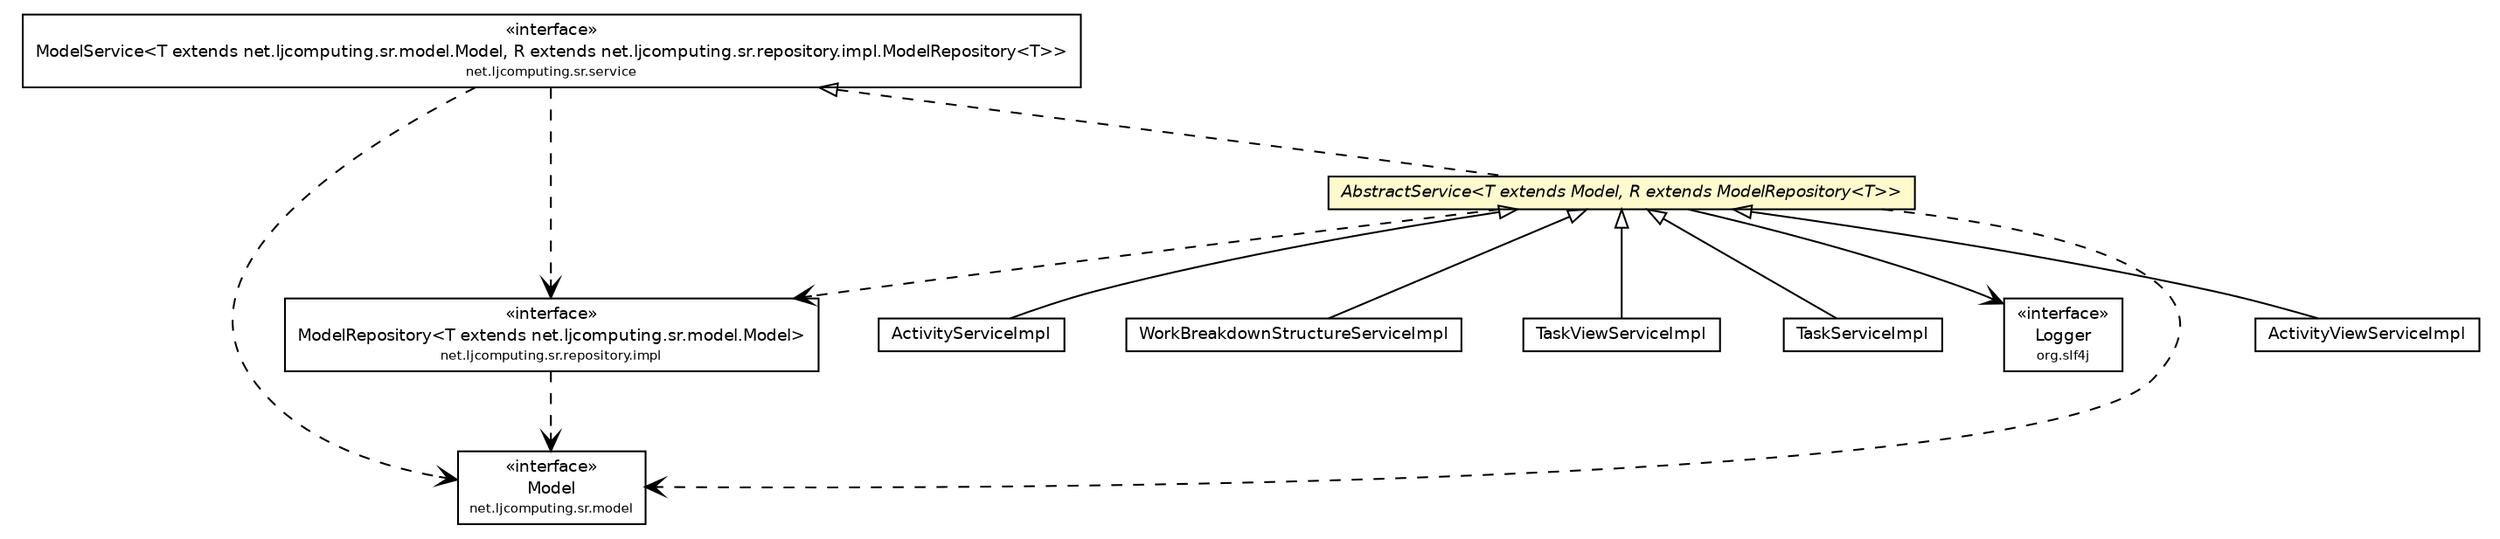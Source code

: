 #!/usr/local/bin/dot
#
# Class diagram 
# Generated by UMLGraph version R5_6 (http://www.umlgraph.org/)
#

digraph G {
	edge [fontname="Helvetica",fontsize=10,labelfontname="Helvetica",labelfontsize=10];
	node [fontname="Helvetica",fontsize=10,shape=plaintext];
	nodesep=0.25;
	ranksep=0.5;
	// net.ljcomputing.sr.repository.impl.ModelRepository<T extends net.ljcomputing.sr.model.Model>
	c2162 [label=<<table title="net.ljcomputing.sr.repository.impl.ModelRepository" border="0" cellborder="1" cellspacing="0" cellpadding="2" port="p" href="../../repository/impl/ModelRepository.html">
		<tr><td><table border="0" cellspacing="0" cellpadding="1">
<tr><td align="center" balign="center"> &#171;interface&#187; </td></tr>
<tr><td align="center" balign="center"> ModelRepository&lt;T extends net.ljcomputing.sr.model.Model&gt; </td></tr>
<tr><td align="center" balign="center"><font point-size="7.0"> net.ljcomputing.sr.repository.impl </font></td></tr>
		</table></td></tr>
		</table>>, URL="../../repository/impl/ModelRepository.html", fontname="Helvetica", fontcolor="black", fontsize=9.0];
	// net.ljcomputing.sr.model.Model
	c2201 [label=<<table title="net.ljcomputing.sr.model.Model" border="0" cellborder="1" cellspacing="0" cellpadding="2" port="p" href="../../model/Model.html">
		<tr><td><table border="0" cellspacing="0" cellpadding="1">
<tr><td align="center" balign="center"> &#171;interface&#187; </td></tr>
<tr><td align="center" balign="center"> Model </td></tr>
<tr><td align="center" balign="center"><font point-size="7.0"> net.ljcomputing.sr.model </font></td></tr>
		</table></td></tr>
		</table>>, URL="../../model/Model.html", fontname="Helvetica", fontcolor="black", fontsize=9.0];
	// net.ljcomputing.sr.service.ModelService<T extends net.ljcomputing.sr.model.Model, R extends net.ljcomputing.sr.repository.impl.ModelRepository<T>>
	c2207 [label=<<table title="net.ljcomputing.sr.service.ModelService" border="0" cellborder="1" cellspacing="0" cellpadding="2" port="p" href="../ModelService.html">
		<tr><td><table border="0" cellspacing="0" cellpadding="1">
<tr><td align="center" balign="center"> &#171;interface&#187; </td></tr>
<tr><td align="center" balign="center"> ModelService&lt;T extends net.ljcomputing.sr.model.Model, R extends net.ljcomputing.sr.repository.impl.ModelRepository&lt;T&gt;&gt; </td></tr>
<tr><td align="center" balign="center"><font point-size="7.0"> net.ljcomputing.sr.service </font></td></tr>
		</table></td></tr>
		</table>>, URL="../ModelService.html", fontname="Helvetica", fontcolor="black", fontsize=9.0];
	// net.ljcomputing.sr.service.impl.ActivityViewServiceImpl
	c2212 [label=<<table title="net.ljcomputing.sr.service.impl.ActivityViewServiceImpl" border="0" cellborder="1" cellspacing="0" cellpadding="2" port="p" href="./ActivityViewServiceImpl.html">
		<tr><td><table border="0" cellspacing="0" cellpadding="1">
<tr><td align="center" balign="center"> ActivityViewServiceImpl </td></tr>
		</table></td></tr>
		</table>>, URL="./ActivityViewServiceImpl.html", fontname="Helvetica", fontcolor="black", fontsize=9.0];
	// net.ljcomputing.sr.service.impl.ActivityServiceImpl
	c2213 [label=<<table title="net.ljcomputing.sr.service.impl.ActivityServiceImpl" border="0" cellborder="1" cellspacing="0" cellpadding="2" port="p" href="./ActivityServiceImpl.html">
		<tr><td><table border="0" cellspacing="0" cellpadding="1">
<tr><td align="center" balign="center"> ActivityServiceImpl </td></tr>
		</table></td></tr>
		</table>>, URL="./ActivityServiceImpl.html", fontname="Helvetica", fontcolor="black", fontsize=9.0];
	// net.ljcomputing.sr.service.impl.WorkBreakdownStructureServiceImpl
	c2214 [label=<<table title="net.ljcomputing.sr.service.impl.WorkBreakdownStructureServiceImpl" border="0" cellborder="1" cellspacing="0" cellpadding="2" port="p" href="./WorkBreakdownStructureServiceImpl.html">
		<tr><td><table border="0" cellspacing="0" cellpadding="1">
<tr><td align="center" balign="center"> WorkBreakdownStructureServiceImpl </td></tr>
		</table></td></tr>
		</table>>, URL="./WorkBreakdownStructureServiceImpl.html", fontname="Helvetica", fontcolor="black", fontsize=9.0];
	// net.ljcomputing.sr.service.impl.TaskViewServiceImpl
	c2215 [label=<<table title="net.ljcomputing.sr.service.impl.TaskViewServiceImpl" border="0" cellborder="1" cellspacing="0" cellpadding="2" port="p" href="./TaskViewServiceImpl.html">
		<tr><td><table border="0" cellspacing="0" cellpadding="1">
<tr><td align="center" balign="center"> TaskViewServiceImpl </td></tr>
		</table></td></tr>
		</table>>, URL="./TaskViewServiceImpl.html", fontname="Helvetica", fontcolor="black", fontsize=9.0];
	// net.ljcomputing.sr.service.impl.TaskServiceImpl
	c2216 [label=<<table title="net.ljcomputing.sr.service.impl.TaskServiceImpl" border="0" cellborder="1" cellspacing="0" cellpadding="2" port="p" href="./TaskServiceImpl.html">
		<tr><td><table border="0" cellspacing="0" cellpadding="1">
<tr><td align="center" balign="center"> TaskServiceImpl </td></tr>
		</table></td></tr>
		</table>>, URL="./TaskServiceImpl.html", fontname="Helvetica", fontcolor="black", fontsize=9.0];
	// net.ljcomputing.sr.service.impl.AbstractService<T extends net.ljcomputing.sr.model.Model, R extends net.ljcomputing.sr.repository.impl.ModelRepository<T>>
	c2217 [label=<<table title="net.ljcomputing.sr.service.impl.AbstractService" border="0" cellborder="1" cellspacing="0" cellpadding="2" port="p" bgcolor="lemonChiffon" href="./AbstractService.html">
		<tr><td><table border="0" cellspacing="0" cellpadding="1">
<tr><td align="center" balign="center"><font face="Helvetica-Oblique"> AbstractService&lt;T extends Model, R extends ModelRepository&lt;T&gt;&gt; </font></td></tr>
		</table></td></tr>
		</table>>, URL="./AbstractService.html", fontname="Helvetica", fontcolor="black", fontsize=9.0];
	//net.ljcomputing.sr.service.impl.ActivityViewServiceImpl extends net.ljcomputing.sr.service.impl.AbstractService<net.ljcomputing.sr.model.ActivityViewModel, net.ljcomputing.sr.repository.impl.ActivityViewModelRepositoryImpl>
	c2217:p -> c2212:p [dir=back,arrowtail=empty];
	//net.ljcomputing.sr.service.impl.ActivityServiceImpl extends net.ljcomputing.sr.service.impl.AbstractService<net.ljcomputing.sr.model.Activity, net.ljcomputing.sr.repository.impl.ActivityRepositoryImpl>
	c2217:p -> c2213:p [dir=back,arrowtail=empty];
	//net.ljcomputing.sr.service.impl.WorkBreakdownStructureServiceImpl extends net.ljcomputing.sr.service.impl.AbstractService<net.ljcomputing.sr.model.WorkBreakdownStructure, net.ljcomputing.sr.repository.impl.WorkBreakdownStructureRepositoryImpl>
	c2217:p -> c2214:p [dir=back,arrowtail=empty];
	//net.ljcomputing.sr.service.impl.TaskViewServiceImpl extends net.ljcomputing.sr.service.impl.AbstractService<net.ljcomputing.sr.model.TaskViewModel, net.ljcomputing.sr.repository.impl.TaskViewModelRepositoryImpl>
	c2217:p -> c2215:p [dir=back,arrowtail=empty];
	//net.ljcomputing.sr.service.impl.TaskServiceImpl extends net.ljcomputing.sr.service.impl.AbstractService<net.ljcomputing.sr.model.Task, net.ljcomputing.sr.repository.impl.TaskRepositoryImpl>
	c2217:p -> c2216:p [dir=back,arrowtail=empty];
	//net.ljcomputing.sr.service.impl.AbstractService<T extends net.ljcomputing.sr.model.Model, R extends net.ljcomputing.sr.repository.impl.ModelRepository<T>> implements net.ljcomputing.sr.service.ModelService<T extends net.ljcomputing.sr.model.Model, R extends net.ljcomputing.sr.repository.impl.ModelRepository<T>>
	c2207:p -> c2217:p [dir=back,arrowtail=empty,style=dashed];
	// net.ljcomputing.sr.service.impl.AbstractService<T extends net.ljcomputing.sr.model.Model, R extends net.ljcomputing.sr.repository.impl.ModelRepository<T>> NAVASSOC org.slf4j.Logger
	c2217:p -> c2228:p [taillabel="", label="", headlabel="", fontname="Helvetica", fontcolor="black", fontsize=10.0, color="black", arrowhead=open];
	// net.ljcomputing.sr.repository.impl.ModelRepository<T extends net.ljcomputing.sr.model.Model> DEPEND net.ljcomputing.sr.model.Model
	c2162:p -> c2201:p [taillabel="", label="", headlabel="", fontname="Helvetica", fontcolor="black", fontsize=10.0, color="black", arrowhead=open, style=dashed];
	// net.ljcomputing.sr.service.ModelService<T extends net.ljcomputing.sr.model.Model, R extends net.ljcomputing.sr.repository.impl.ModelRepository<T>> DEPEND net.ljcomputing.sr.repository.impl.ModelRepository<T extends net.ljcomputing.sr.model.Model>
	c2207:p -> c2162:p [taillabel="", label="", headlabel="", fontname="Helvetica", fontcolor="black", fontsize=10.0, color="black", arrowhead=open, style=dashed];
	// net.ljcomputing.sr.service.ModelService<T extends net.ljcomputing.sr.model.Model, R extends net.ljcomputing.sr.repository.impl.ModelRepository<T>> DEPEND net.ljcomputing.sr.model.Model
	c2207:p -> c2201:p [taillabel="", label="", headlabel="", fontname="Helvetica", fontcolor="black", fontsize=10.0, color="black", arrowhead=open, style=dashed];
	// net.ljcomputing.sr.service.impl.AbstractService<T extends net.ljcomputing.sr.model.Model, R extends net.ljcomputing.sr.repository.impl.ModelRepository<T>> DEPEND net.ljcomputing.sr.model.Model
	c2217:p -> c2201:p [taillabel="", label="", headlabel="", fontname="Helvetica", fontcolor="black", fontsize=10.0, color="black", arrowhead=open, style=dashed];
	// net.ljcomputing.sr.service.impl.AbstractService<T extends net.ljcomputing.sr.model.Model, R extends net.ljcomputing.sr.repository.impl.ModelRepository<T>> DEPEND net.ljcomputing.sr.repository.impl.ModelRepository<T extends net.ljcomputing.sr.model.Model>
	c2217:p -> c2162:p [taillabel="", label="", headlabel="", fontname="Helvetica", fontcolor="black", fontsize=10.0, color="black", arrowhead=open, style=dashed];
	// org.slf4j.Logger
	c2228 [label=<<table title="org.slf4j.Logger" border="0" cellborder="1" cellspacing="0" cellpadding="2" port="p" href="http://www.slf4j.org/apidocs/org/slf4j/Logger.html">
		<tr><td><table border="0" cellspacing="0" cellpadding="1">
<tr><td align="center" balign="center"> &#171;interface&#187; </td></tr>
<tr><td align="center" balign="center"> Logger </td></tr>
<tr><td align="center" balign="center"><font point-size="7.0"> org.slf4j </font></td></tr>
		</table></td></tr>
		</table>>, URL="http://www.slf4j.org/apidocs/org/slf4j/Logger.html", fontname="Helvetica", fontcolor="black", fontsize=9.0];
}

